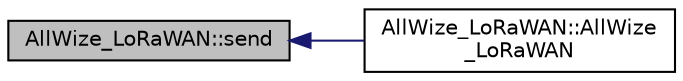 digraph "AllWize_LoRaWAN::send"
{
  edge [fontname="Helvetica",fontsize="10",labelfontname="Helvetica",labelfontsize="10"];
  node [fontname="Helvetica",fontsize="10",shape=record];
  rankdir="LR";
  Node178 [label="AllWize_LoRaWAN::send",height=0.2,width=0.4,color="black", fillcolor="grey75", style="filled", fontcolor="black"];
  Node178 -> Node179 [dir="back",color="midnightblue",fontsize="10",style="solid",fontname="Helvetica"];
  Node179 [label="AllWize_LoRaWAN::AllWize\l_LoRaWAN",height=0.2,width=0.4,color="black", fillcolor="white", style="filled",URL="$classAllWize__LoRaWAN.html#ac5b05857f081334c65f538e1625af1fc"];
}
